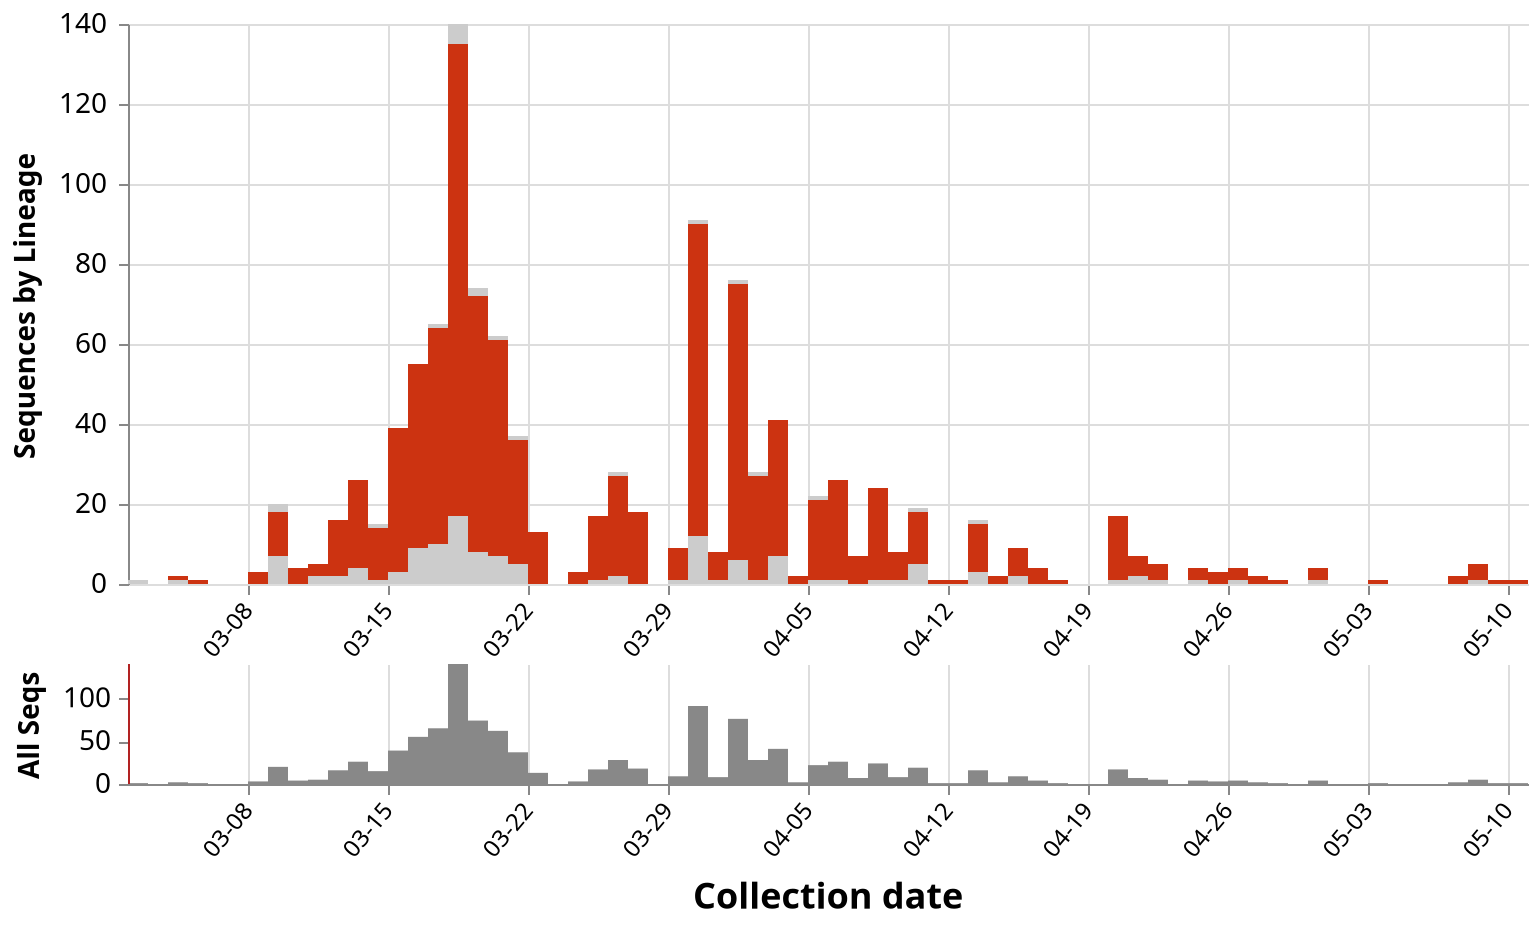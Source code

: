 {
  "$schema": "https://vega.github.io/schema/vega/v5.json",
  "description": "A basic stacked bar chart example.",
  "comment": "These will be overridden by the container of this vega plot",
  "width": 700,
  "height": 380,
  "padding": 5,

  "signals": [
    { "name": "detailHeight", "value": 280 },
    { "name": "detailClip", "update": "detailHeight == 0" },
    { "name": "overviewY", "update": "detailHeight == 0 ? 0 : detailHeight + 40" },
    { "name": "overviewHeight", "value": 60 },
    {
      "name": "dateRangeStart", "value": 1575158400000,
      "comment": "Along with dateRangeEnd, these are hard limits on the dates shown. May need to update when we hit 2021. Dates are in milliseconds, unix epoch"
    },
    {
      "name": "dateRangeEnd", "value": 1609372800000
    },
    {
      "name": "dateBin", "value": 86400000,
      "comment": "Binning of observations by date, where date is in milliseconds. Default is 1 day (1000 * 60 * 60 * 24). This should never be less than a day. This is passed to the bin transform of cases_by_date_and_group"
    },
    {
      "name": "overviewYLabel", "value": "All Seqs",
      "comment": "Y-axis label of the overview (bottom) panel"
    },
    {
      "name": "detailYLabel", "value": "Sequences by Lineage",
      "comment": "Y-axis label of the detail (upper) panel"
    },
    {
      "name": "yFormat", "value": "s"
    },
    {
      "name": "stackOffset", "value": "zero",
      "comment": "Whether to show the counts as percentages ('normalize') or as absolute counts ('zero'). This is passed to the stack transform of cases_by_date_and_group"
    },
    {
      "name": "cumulativeWindow", "value": [0, 0],
      "comment": "Window to calculate cumulative counts over. [0, 0] disables this behavior, while [null, 0] does the cumulative counting"
    },
    {
      "name": "detailDomain",
      "comment": "The date range selected on the overview (bottom) panel. The units are in JS date objects. If there is no date selected, this should be null."
    },
    {
      "name": "brush", "value": 0,
      "comment": "The date range selected on the overview (bottom) panel, in screen-space coordinate units (pixels). This will be converted to dates for the detailDomain signal by referencing the xOverview scale"
    },
    {
      "name": "delta", "value": 0,
      "comment": "The difference between windows when dragging a date selection window in the overview (bottom) panel. It is tracked onmousemove and used to update the 'brush' signal after mouseup. Units are in screen-space coordinates (pixels)"
    },
    {
      "name": "xdown", "value": 0,
      "comment": "The initial screen-space click location, in screen-space coordinates (pixels), when first clicking on the date range window before dragging it. This is used to calculate the 'delta' signal"
    },
    {
      "name": "anchor", "value": null,
      "comment": "The initial 'brush' signal state, when clicking on the date range window to drag it. Units are in screen-space coordinates (pixels). Used to update the 'brush' signal after dragging it."
    },
    {
      "name": "hoverBar", "value": null,
      "comment": "Used to store which group is hovered over. Is an object with field 'group'"
    },
    {
      "name": "clear", "value": true,
      "comment": "If clicking on anything but a grouped bar, then clear the selection (by clearing the 'selection' data object)",
      "on": [
        {
          "events": "mouseup[!event.item]",
          "update": "true",
          "force": true
        }
      ]
    },
    {
      "name": "shift", "value": false,
      "comment": "Track whether or not the shift key is pressed. Used to select multiple groups by holding down shift before clicking",
      "on": [
        {
          "events": "@detailbars:click",
          "update": "event.shiftKey",
          "force":  true
        }
      ]
    },
    {
      "name": "clicked", "value": null,
      "comment": "Track clicks on the group bars, for selection purposes",
      "on": [
        {
          "events": "@detailbars:click",
          "update": "{group: datum.group}",
          "force":  true
        }
      ]
    }
  ],

  "data": [
    {
      "name": "selected",
      "comment": "A list of groups that are selected",
      "values": [
        {"group": "S|614|D|G"}
      ],
      "on": [
        {"trigger": "clear", "remove": true},
        {"trigger": "!shift", "remove": true},
        {"trigger": "!shift && clicked", "insert": "clicked"},
        {"trigger": "shift && clicked", "toggle": "clicked"}
      ]
    },
    {
      "name": "cases_by_date_and_group",
      "comment": "Main data object, same as caseData in store",
      "format": {
        "parse": {
          "group": "string",
          "cases_sum": "number",
          "date": "date:'%Q'"
        }
      },
      "values": [{"date":"1584316800000","group":"S|614|D|G","cases_sum":46,"color":"#cc3311"},{"date":"1584316800000","group":"S|145|Y|H","cases_sum":1,"color":"#aa4499"},{"date":"1584316800000","group":"Reference","cases_sum":6,"color":"#0077bb"},{"date":"1584316800000","group":"S|243|A|S","cases_sum":1,"color":"#cc3311"},{"date":"1584316800000","group":"S|1020|A|S","cases_sum":1,"color":"#33bbee"},{"date":"1584403200000","group":"S|614|D|G","cases_sum":54,"color":"#cc3311"},{"date":"1584403200000","group":"S|145|Y|H","cases_sum":1,"color":"#aa4499"},{"date":"1584403200000","group":"S|5|L|F","cases_sum":1,"color":"#ee7733"},{"date":"1584403200000","group":"Reference","cases_sum":7,"color":"#0077bb"},{"date":"1584403200000","group":"S|845|A|S","cases_sum":1,"color":"#332288"},{"date":"1584403200000","group":"S|27|A|V","cases_sum":1,"color":"#332288"},{"date":"1584144000000","group":"S|614|D|G","cases_sum":13,"color":"#cc3311"},{"date":"1584144000000","group":"S|655|H|Y","cases_sum":1,"color":"#44aa99"},{"date":"1584144000000","group":"Reference","cases_sum":1,"color":"#0077bb"},{"date":"1584230400000","group":"S|614|D|G","cases_sum":36,"color":"#cc3311"},{"date":"1584230400000","group":"S|583|E|D","cases_sum":2,"color":"#009988"},{"date":"1584230400000","group":"Reference","cases_sum":1,"color":"#0077bb"},{"date":"1584489600000","group":"Reference","cases_sum":13,"color":"#0077bb"},{"date":"1584489600000","group":"S|614|D|G","cases_sum":118,"color":"#cc3311"},{"date":"1584489600000","group":"S|1176|V|F","cases_sum":1,"color":"#88ccee"},{"date":"1584489600000","group":"S|631|P|S","cases_sum":1,"color":"#332288"},{"date":"1584489600000","group":"S|90|V|F","cases_sum":1,"color":"#88ccee"},{"date":"1584489600000","group":"S|679|N|K","cases_sum":1,"color":"#ddcc77"},{"date":"1584489600000","group":"S|5|L|F","cases_sum":1,"color":"#ee7733"},{"date":"1584489600000","group":"S|83|V|F","cases_sum":1,"color":"#ee3377"},{"date":"1584489600000","group":"S|243|A|S","cases_sum":1,"color":"#cc3311"},{"date":"1584489600000","group":"S|1162|P|L","cases_sum":1,"color":"#ee3377"},{"date":"1584489600000","group":"S|778|T|I","cases_sum":1,"color":"#0077bb"},{"date":"1584576000000","group":"S|614|D|G","cases_sum":64,"color":"#cc3311"},{"date":"1584576000000","group":"Reference","cases_sum":6,"color":"#0077bb"},{"date":"1584576000000","group":"S|67|A|V","cases_sum":1,"color":"#cc6677"},{"date":"1584576000000","group":"S|80|D|N","cases_sum":1,"color":"#009988"},{"date":"1584576000000","group":"S|145|Y|H","cases_sum":2,"color":"#aa4499"},{"date":"1583884800000","group":"S|614|D|G","cases_sum":3,"color":"#cc3311"},{"date":"1583884800000","group":"Reference","cases_sum":2,"color":"#0077bb"},{"date":"1584057600000","group":"S|614|D|G","cases_sum":22,"color":"#cc3311"},{"date":"1584057600000","group":"Reference","cases_sum":4,"color":"#0077bb"},{"date":"1584748800000","group":"S|522|A|S","cases_sum":1,"color":"#aa4499"},{"date":"1584748800000","group":"S|614|D|G","cases_sum":31,"color":"#cc3311"},{"date":"1584748800000","group":"S|323|T|I","cases_sum":1,"color":"#44aa99"},{"date":"1584748800000","group":"S|1248|C|F","cases_sum":1,"color":"#ddcc77"},{"date":"1584748800000","group":"S|631|P|S","cases_sum":1,"color":"#332288"},{"date":"1584748800000","group":"Reference","cases_sum":2,"color":"#0077bb"},{"date":"1584662400000","group":"S|614|D|G","cases_sum":54,"color":"#cc3311"},{"date":"1584662400000","group":"Reference","cases_sum":6,"color":"#0077bb"},{"date":"1584662400000","group":"S|618|T|I","cases_sum":1,"color":"#ee3377"},{"date":"1584662400000","group":"S|153|M|V","cases_sum":1,"color":"#0077bb"},{"date":"1584835200000","group":"S|614|D|G","cases_sum":13,"color":"#cc3311"},{"date":"1585612800000","group":"S|614|D|G","cases_sum":7,"color":"#cc3311"},{"date":"1585612800000","group":"S|384|P|S","cases_sum":1,"color":"#999933"},{"date":"1585699200000","group":"S|5|L|F","cases_sum":2,"color":"#ee7733"},{"date":"1585699200000","group":"S|614|D|G","cases_sum":69,"color":"#cc3311"},{"date":"1585699200000","group":"Other","cases_sum":2,"color":"#aaa"},{"date":"1585699200000","group":"S|655|H|Y","cases_sum":1,"color":"#44aa99"},{"date":"1585699200000","group":"Reference","cases_sum":2,"color":"#0077bb"},{"date":"1583625600000","group":"S|614|D|G","cases_sum":3,"color":"#cc3311"},{"date":"1585872000000","group":"S|614|D|G","cases_sum":34,"color":"#cc3311"},{"date":"1585872000000","group":"Reference","cases_sum":3,"color":"#0077bb"},{"date":"1585872000000","group":"Other","cases_sum":3,"color":"#aaa"},{"date":"1585872000000","group":"S|323|T|I","cases_sum":1,"color":"#44aa99"},{"date":"1583971200000","group":"S|614|D|G","cases_sum":14,"color":"#cc3311"},{"date":"1583971200000","group":"Reference","cases_sum":2,"color":"#0077bb"},{"date":"1585526400000","group":"S|614|D|G","cases_sum":78,"color":"#cc3311"},{"date":"1585526400000","group":"Reference","cases_sum":6,"color":"#0077bb"},{"date":"1585526400000","group":"S|145|Y|H","cases_sum":1,"color":"#aa4499"},{"date":"1585526400000","group":"S|5|L|F","cases_sum":2,"color":"#ee7733"},{"date":"1585526400000","group":"S|98|S|F","cases_sum":1,"color":"#cc6677"},{"date":"1585526400000","group":"Other","cases_sum":2,"color":"#aaa"},{"date":"1585526400000","group":"S|384|P|S","cases_sum":1,"color":"#999933"},{"date":"1586131200000","group":"S|614|D|G","cases_sum":25,"color":"#cc3311"},{"date":"1586131200000","group":"Reference","cases_sum":1,"color":"#0077bb"},{"date":"1586044800000","group":"S|614|D|G","cases_sum":20,"color":"#cc3311"},{"date":"1586044800000","group":"Other","cases_sum":1,"color":"#aaa"},{"date":"1586044800000","group":"S|98|S|F","cases_sum":1,"color":"#cc6677"},{"date":"1585785600000","group":"S|614|D|G","cases_sum":26,"color":"#cc3311"},{"date":"1585785600000","group":"S|812|P|L","cases_sum":1,"color":"#ee7733"},{"date":"1585785600000","group":"Other","cases_sum":1,"color":"#aaa"},{"date":"1585958400000","group":"S|614|D|G","cases_sum":2,"color":"#cc3311"},{"date":"1586476800000","group":"S|614|D|G","cases_sum":13,"color":"#cc3311"},{"date":"1586476800000","group":"S|5|L|F","cases_sum":1,"color":"#ee7733"},{"date":"1586476800000","group":"Other","cases_sum":4,"color":"#aaa"},{"date":"1586476800000","group":"S|647|A|S","cases_sum":1,"color":"#88ccee"},{"date":"1586304000000","group":"S|614|D|G","cases_sum":23,"color":"#cc3311"},{"date":"1586304000000","group":"S|215|D|Y","cases_sum":1,"color":"#ee7733"},{"date":"1586736000000","group":"S|614|D|G","cases_sum":12,"color":"#cc3311"},{"date":"1586736000000","group":"S|98|S|F","cases_sum":1,"color":"#cc6677"},{"date":"1586736000000","group":"Other","cases_sum":3,"color":"#aaa"},{"date":"1586217600000","group":"S|614|D|G","cases_sum":7,"color":"#cc3311"},{"date":"1586390400000","group":"S|614|D|G","cases_sum":7,"color":"#cc3311"},{"date":"1586390400000","group":"S|215|D|Y","cases_sum":1,"color":"#ee7733"},{"date":"1586563200000","group":"S|614|D|G","cases_sum":1,"color":"#cc3311"},{"date":"1586649600000","group":"S|614|D|G","cases_sum":1,"color":"#cc3311"},{"date":"1587513600000","group":"S|614|D|G","cases_sum":4,"color":"#cc3311"},{"date":"1587513600000","group":"Other","cases_sum":1,"color":"#aaa"},{"date":"1587340800000","group":"S|614|D|G","cases_sum":16,"color":"#cc3311"},{"date":"1587340800000","group":"Other","cases_sum":1,"color":"#aaa"},{"date":"1586822400000","group":"S|614|D|G","cases_sum":2,"color":"#cc3311"},{"date":"1586995200000","group":"S|614|D|G","cases_sum":4,"color":"#cc3311"},{"date":"1587427200000","group":"S|614|D|G","cases_sum":5,"color":"#cc3311"},{"date":"1587427200000","group":"Other","cases_sum":2,"color":"#aaa"},{"date":"1586908800000","group":"S|614|D|G","cases_sum":7,"color":"#cc3311"},{"date":"1586908800000","group":"Other","cases_sum":1,"color":"#aaa"},{"date":"1586908800000","group":"S|1101|H|Y","cases_sum":1,"color":"#009988"},{"date":"1587686400000","group":"S|614|D|G","cases_sum":3,"color":"#cc3311"},{"date":"1587686400000","group":"Other","cases_sum":1,"color":"#aaa"},{"date":"1583280000000","group":"Reference","cases_sum":1,"color":"#0077bb"},{"date":"1583280000000","group":"S|614|D|G","cases_sum":1,"color":"#cc3311"},{"date":"1583366400000","group":"S|614|D|G","cases_sum":1,"color":"#cc3311"},{"date":"1583712000000","group":"Reference","cases_sum":6,"color":"#0077bb"},{"date":"1583712000000","group":"S|614|D|G","cases_sum":11,"color":"#cc3311"},{"date":"1583712000000","group":"Other","cases_sum":1,"color":"#aaa"},{"date":"1583712000000","group":"S|812|P|L","cases_sum":2,"color":"#ee7733"},{"date":"1583107200000","group":"Reference","cases_sum":1,"color":"#0077bb"},{"date":"1583798400000","group":"S|614|D|G","cases_sum":4,"color":"#cc3311"},{"date":"1585440000000","group":"S|145|Y|H","cases_sum":1,"color":"#aa4499"},{"date":"1585440000000","group":"S|614|D|G","cases_sum":8,"color":"#cc3311"},{"date":"1585008000000","group":"S|614|D|G","cases_sum":3,"color":"#cc3311"},{"date":"1585180800000","group":"S|614|D|G","cases_sum":25,"color":"#cc3311"},{"date":"1585180800000","group":"S|647|A|S","cases_sum":1,"color":"#88ccee"},{"date":"1585180800000","group":"Other","cases_sum":1,"color":"#aaa"},{"date":"1585180800000","group":"Reference","cases_sum":1,"color":"#0077bb"},{"date":"1585267200000","group":"S|614|D|G","cases_sum":18,"color":"#cc3311"},{"date":"1585094400000","group":"S|614|D|G","cases_sum":16,"color":"#cc3311"},{"date":"1585094400000","group":"Other","cases_sum":1,"color":"#aaa"},{"date":"1587772800000","group":"S|614|D|G","cases_sum":3,"color":"#cc3311"},{"date":"1587081600000","group":"S|614|D|G","cases_sum":1,"color":"#cc3311"},{"date":"1587945600000","group":"S|614|D|G","cases_sum":2,"color":"#cc3311"},{"date":"1588464000000","group":"S|614|D|G","cases_sum":1,"color":"#cc3311"},{"date":"1588896000000","group":"S|614|D|G","cases_sum":4,"color":"#cc3311"},{"date":"1588896000000","group":"S|1101|H|Y","cases_sum":1,"color":"#009988"},{"date":"1588204800000","group":"S|614|D|G","cases_sum":3,"color":"#cc3311"},{"date":"1588204800000","group":"Reference","cases_sum":1,"color":"#0077bb"},{"date":"1589068800000","group":"S|614|D|G","cases_sum":1,"color":"#cc3311"},{"date":"1588032000000","group":"S|614|D|G","cases_sum":1,"color":"#cc3311"},{"date":"1588982400000","group":"S|614|D|G","cases_sum":1,"color":"#cc3311"},{"date":"1587859200000","group":"S|614|D|G","cases_sum":3,"color":"#cc3311"},{"date":"1587859200000","group":"Other","cases_sum":1,"color":"#aaa"},{"date":"1588809600000","group":"S|614|D|G","cases_sum":2,"color":"#cc3311"}],
      "transform": [
        {
          "comment": "this creates the group_sum field on each item, which is a total sum of all cases for that group across all dates",
          "type": "joinaggregate",
          "ops": ["sum"],
          "fields": ["cases_sum"],
          "as": ["group_counts"],
          "groupby": ["group"]
        },
        {
          "comment": "Bin observations by date. The width of each bin is determined by the signal dateBin. Since the most detail in the date from GISAID is by day, the bin shouldn't ever be smaller than a day.",
          "type": "bin",
          "field": "date",
          "extent": [{"signal": "dateRangeStart"}, {"signal": "dateRangeEnd"}],
          "step": {"signal": "dateBin"},
          "as": ["day_start", "day_end"]
        },
        {
          "comment": "After binning, combine observations in the same group and day, by taking the sum of the sequence counts. The max aggs on group_counts and color are just to carry the fields over.",
          "type": "aggregate",
          "groupby": ["group", "new_group", "day_start", "day_end"],
          "fields": ["cases_sum", "group_counts", "color"],
          "ops": ["sum", "max", "max"],
          "as": ["cases_sum", "group_counts", "color"]
        },
        {
          "comment": "If a group isn't present in a dateBin that others are, then impute an empty value. This is only important for the cumulative view, so as to keep things consistent. Unfortunately I don't know how to impute for days with no data at all yet. This leads to some gaps in the cumulative view.",
          "type": "impute",
          "field": "cases_sum",
          "key": "day_start",
          "groupby": ["group", "color", "group_counts"],
          "value": 0
        },
        {
          "comment": "Recalculate the day_end from the day_start and dateBin, since the imputation can't work on more than one field at once.",
          "type": "formula",
          "expr": "datum.day_start + dateBin",
          "as": "day_end"
        },
        {
          "comment": "Calculate the cumulative counts. If we're not running in cumulative mode, then output the cumulative count in a dummy field (determined by the signal windowField). If we are in cumulative mode, then overwrite the cases_sum field.",
          "type": "window",
          "sort": {"field": "day_start"},
          "groupby": ["group"],
          "ops": ["sum"],
          "fields": ["cases_sum"],
          "as": ["cases_sum_new"],
          "frame": {"signal": "cumulativeWindow"}
        },
        {
          "comment": "Stack bars on the same date in preparation for the visualization. Offset (zero vs. normalize) controls counts vs. percentages.",
          "type": "stack",
          "groupby": ["day_start"],
          "sort": {"field": "group"},
          "field": "cases_sum_new",
          "offset": {"signal": "stackOffset"}
        }
      ]
    },
    {
      "name": "cases_by_date",
      "source": "cases_by_date_and_group",
      "comment": "Collapse cases by date (ignore group), for the data in the overview (bottom) plot",
      "transform": [
        {
          "type": "aggregate",
          "groupby": ["day_start", "day_end"],
          "fields": ["cases_sum"],
          "ops": ["sum"],
          "as": ["cases_sum_by_date"]
        }
      ]
    }
  ],

  "marks": [
    {
      "type": "group",
      "name": "detail",
      "comment": "The mark group for the detail (upper) panel",
      "encode": {
        "comment": "The width and height should be overridden by the plot's container",
        "update": {
          "height": {"signal": "detailHeight"},
          "width": {"signal": "width"}
        }
      },
      "signals": [
        {
          "name": "hoverBar",
          "comment": "Set the hoverBar signal when a bar is hovered over, and clear it when the mouse is hovered over anything else",
          "push": "outer",
          "on": [
            {
              "events": "@detailbars:mouseover!",
              "update": "{group: datum.group, date: datum.day_start}"
            },
            {
              "events": "@detailbars:mouseout!",
              "update": "null"
            }
          ]
        }
      ],
      "scales": [
        {
          "name": "x",
          "comment": "Provide two fields for the domain, since if we only provide the day_start, the last day will get cut off, and if we only provide day_end, the first day will get cut off",
          "type": "time",
          "range": "width",
          "domain": {
            "fields": [
              {"data": "cases_by_date", "field": "day_start"},
              {"data": "cases_by_date", "field": "day_end"}
            ]
          },
          "domainRaw": {"signal": "detailDomain"}
        },
        {
          "name": "y",
          "comment": "Scale the y axis from 0 to the highest bar height",
          "type": "linear",
          "range": [{"signal": "detailHeight"}, 0],
          "nice": true, "zero": true,
          "domain": {"data": "cases_by_date_and_group", "field": "y1"}
        }
      ],
      "marks": [
        {
          "type": "group",
          "comment": "Not sure why we need a group mark here, but this is how it is in the example plot, so I didn't change it",
          "encode": {
            "update": {
              "clip": {"signal": "detailClip"},
              "height": {"field": {"group": "height"}},
              "width": {"field": {"group": "width"}} 
            }
          },
          "axes": [
            {
              "orient": "bottom", 
              "scale": "x", 
              "zindex": 0, 
              "format": "%m-%d", 
              "tickCount": "week",
              "grid": true,
              "gridScale": "y",
              "gridColor": "#DDD",

              "labelAngle": 310,
              "labelAlign": "right",
              "labelBaseline": "middle",
              "labelPadding": 5,

              "labelFontSize": 12
            },
            {
              "orient": "left", 
              "scale": "y", 
              "format": { "signal": "yFormat" },
              "zindex": 0,
              "grid": true,
              "gridColor": "#DDD",

              "title": {"signal": "detailYLabel"},
              "titleFontSize": 14,
              "titlePadding": 10,
              
              "labelFontSize": 14,
              "labelPadding": 5,
              "tickCount": 5
            }
          ],

          "marks": [
            {
              "type": "rect",
              "name": "detailbars",
              "from": {"data": "cases_by_date_and_group"},
              "encode": {
                "comment": "Define the tooltip and other constant values here",
                "enter": {
                  "strokeWidth": {"value": 1},
                  "tooltip": {
                    "signal": "{title: datum.group, 'Total sequences': datum.group_counts, 'Sequences': datum.cases_sum_new, 'Collection date': timeFormat(datum.day_start, '%b %d %Y')}"
                  }
                },
                "update": {
                  "x": {"scale": "x", "field": "day_start"},
                  "x2": {"scale": "x", "field": "day_end"},
                  "y": {"scale": "y", "field": "y0"},
                  "y2": {"scale": "y", "field": "y1"},
                  "fill": [
                    {
                      "test": "(!length(data('selected')) || indata('selected', 'group', datum.group)) && (datum.cases_sum_new > 0)",
                      "field": "color",
                      "comment": "If this group is selected, or if nothing is selected, then color it normally."
                    },
                    {
                      "value": "#CCC",
                      "comment": "If there is a selected group and this group isn't one of them, then color it light grey"
                    }
                  ],
                  "stroke": [
                    {
                      "test": "hoverBar && hoverBar.group == datum.group && datum.cases_sum_new > 0",
                      "value": "#000",
                      "comment": "If this group is being hovered over, then set outline it black. Since we're imputing empty groups, only highlight groups with more than zero cases."
                    }, 
                    {"value": "transparent"}
                  ],
                  "zindex": [
                    {
                      "test": "hoverBar && hoverBar.group == datum.group && datum.cases_sum > 0",
                      "value": 3,
                      "comment": "Same as the 'stroke' test, but we also need to set the z-index here since it's possible the outline stroke will get hidden under other bars"
                    }, 
                    {"value": 1}
                  ]
                }
              }
            }
          ]
        }
      ]
    },
    {
      "type": "group",
      "name": "overview",
      "comment": "Mark group for the overview (bottom) panel",
      "encode": {
        "comment": "The width should be overridden by the plot container",
        "update": {
          "x": {"value": 0},
          "y": {"signal": "overviewY"},
          "width": {"signal": "width"},
          "height": {"signal": "overviewHeight"},
          "fill": {"value": "transparent"}
        }
      },
      "signals": [
        {
          "name": "brush",
          "comment": "Trigger the date selection brush when any area of the overview plot is clicked. The update code was originally [x(), x()], but I changed it to snap to days instead of selecting by screen-space pixel. All the code does is convert from screen-space pixels --> date --> days --> round to nearest day --> date --> screen-space pixels. invert() is used to convert from pixels to date, and round(x / 86400000) rounds to the nearest day. round() * 86400000 converts from days back into the date (in milliseconds), and scale() converts from date back into screen-space coordinates. This fragment of code is used in all the signals below for day-snapping.",
          "push": "outer",
          "on": [
            {
              "events": {
                "merge": [
                  {"markname": "overview", "type": "mousedown" },
                  {"markname": "overviewbars", "type": "mousedown" }
                ]
              },
              "update": "[scale('xOverview', round(invert('xOverview', x()) / 86400000) * 86400000), scale('xOverview', round(invert('xOverview', x()) / 86400000) * 86400000)]"
            },
            {
              "comment": "Clear the brush selection on any double-click",
              "events": {
                "merge": [
                  {"markname": "overview", "type": "dblclick"},
                  {"markname": "brushrect", "type": "dblclick"}                    
                ]
              },
              "update": "0"
            },
            {
              "comment": "Update the brush on mousemove. Hold the first point of the range constant (brush[0]), and modify brush[1] by snapping to day as well (see comment above). clamp() is used to ensure that the range stays within the bounds of the plot. Capture mousemove events on both the plot and the bars to allow dragging anywhere on the overview plot",
              "events": {
                "merge": [
                  {
                    "source": "window",
                    "type": "mousemove",
                    "between": [
                      {"markname": "overview", "type": "mousedown"},
                      {"source": "window", "type": "mouseup"}
                    ],
                    "consume": true
                  },
                  {
                    "source": "window",
                    "type": "mousemove",
                    "between": [
                      {"markname": "overviewbars", "type": "mousedown"},
                      {"source": "window", "type": "mouseup"}
                    ],
                    "consume": true
                  }
                ]
              },
              "update": "[brush[0], clamp(scale('xOverview', round(invert('xOverview', x()) / 86400000) * 86400000), 0, width)]"
            },
            {
              "comment": "When the mousemove is finished (marked by mouseup event), then reorganize the brush vector so that the lesser value is first",
              "events": {
                "merge": [
                  {"markname": "overview", "type": "mouseup"},
                  {"markname": "brushrect", "type": "mouseup"}              
                ]
              },
              "update": "abs(span(brush)) <= 2 ? 0 : [brush[0], brush[1]]"
            },
            {
              "comment": "Capture when the date range window is dragged, and update the ranges. Since the dragging logic implements day-snapping on its own, we don't have to round anything here.",
              "events": {"signal": "delta"},
              "update": "clampRange([anchor[0] + delta, anchor[1] + delta], 0, width)"
            }
          ]
        },
        {
          "name": "anchor",
          "comment": "Make a copy of the brush vector when the date range is clicked. Used by the 'brush' signal to update itself after a date range drag",
          "push": "outer",
          "on": [{"events": "@brushrect:mousedown", "update": "slice(brush)"}]
        },
        {
          "name": "xdown",
          "comment": "Track the initial drag x-coordinate, and snap to the nearest day. Used to set the 'delta' signal",
          "push": "outer",
          "on": [{"events": "@brushrect:mousedown", "update": "scale('xOverview', round(invert('xOverview', x()) / 86400000) * 86400000)"}]
        },
        {
          "name": "delta",
          "comment": "Track how far and in what direction the date range was dragged. Snap to the nearest day. Used to set the 'brush' signal after a date range drag",
          "push": "outer",
          "on": [
            {
              "events": "[@brushrect:mousedown, window:mouseup] > window:mousemove!",
              "update": "scale('xOverview', round(invert('xOverview', x()) / 86400000) * 86400000) - xdown"
            }
          ]
        },
        {
          "name": "detailDomain",
          "comment": "The same as the 'brush' signal, but in date coordinates instead of screen-space (pixel) coordinates",
          "push": "outer",
          "on": [
            {
              "events": {"signal": "brush"},
              "update": "span(brush) ? invert('xOverview', brush) : null"
            }
          ]
        }
      ],
      "scales": [
        {
          "name": "xOverview",
           "comment": "Provide two fields for the domain, since if we only provide the day_start, the last day will get cut off, and if we only provide day_end, the first day will get cut off",
          "type": "time",
          "range": "width",
          "domain": {
            "fields": [
              {"data": "cases_by_date", "field": "day_start"},
              {"data": "cases_by_date", "field": "day_end"}
            ]
          }
        },
        {
          "name": "yOverview",
          "type": "linear",
          "range": [{"signal": "overviewHeight"}, 0],
          "domain": {"data": "cases_by_date", "field": "cases_sum_by_date"},
          "nice": true, "zero": true
        }
      ],
      "axes": [
        {
          "orient": "bottom", 
          "scale": "xOverview",  
          "title": "Collection date", 
          "titleFontSize": 18,
          "titlePadding": 10,
          "format": "%m-%d", 

          "grid": true,
          "gridColor": "#DDD",
          "gridScale": "yOverview",

          "labelAngle": 310,
          "labelAlign": "right",
          "labelBaseline": "middle",
          "labelPadding": 5,

          "labelFontSize": 12,

          "tickCount": "week"
          
        },
        {
          "orient": "left", 
          "scale": "yOverview",

          "title": {"signal": "overviewYLabel"},
          "titleFontSize": 14,
          "titlePadding": 10,

          "labelFontSize": 14,
          "labelPadding": 3,

          "tickCount": 3
        }
      ],
      "marks": [
        {
          "type": "rect",
          "name": "overviewbars",
          "from": {"data": "cases_by_date"},
          "encode": {
            "update": {
              "x": {"scale": "xOverview", "field": "day_start"},
              "x2": {"scale": "xOverview", "field": "day_end"},
              "y": {"scale": "yOverview", "value": 0},
              "y2": {"scale": "yOverview", "field": "cases_sum_by_date"},
              "fill": [
                {
                  "test": "detailDomain && inrange(datum.day_start, [detailDomain[0], detailDomain[1] - 1])",
                  "value": "#f00",
                  "comment": "Color this bar red if it's within the date selection range"
                },
                {"value": "#888"}
              ]
            }
          }
        },
        {
          "type": "rect",
          "name": "brushrect",
          "comment": "Draw the date selection range",
          "encode": {
            "enter": {
              "y": {"value": 0},
              "height": {"signal": "overviewHeight"},
              "fill": {"value": "#333"},
              "fillOpacity": {"value": 0.2}
            },
            "update": {
              "x": {"signal": "brush[0]"},
              "x2": {"signal": "brush[1]"}
            }
          }
        },
        {
          "type": "rect",
          "comment": "Draw the beginning bar of the date selection range",
          "interactive": false,
          "encode": {
            "enter": {
              "y": {"value": 0},
              "height": {"signal": "overviewHeight"},
              "width": {"value": 1},
              "fill": {"value": "firebrick"}
            },
            "update": {
              "x": {"signal": "brush[0]"}
            }
          }
        },
        {
          "type": "rect",
          "comment": "Draw the ending bar of the date selection range",
          "interactive": false,
          "encode": {
            "enter": {
              "y": {"value": 0},
              "height": {"signal": "overviewHeight"},
              "width": {"value": 1},
              "fill": {"value": "firebrick"}
            },
            "update": {
              "x": {"signal": "brush[1]"}
            }
          }
        }
      ]
    }
  ]
}
